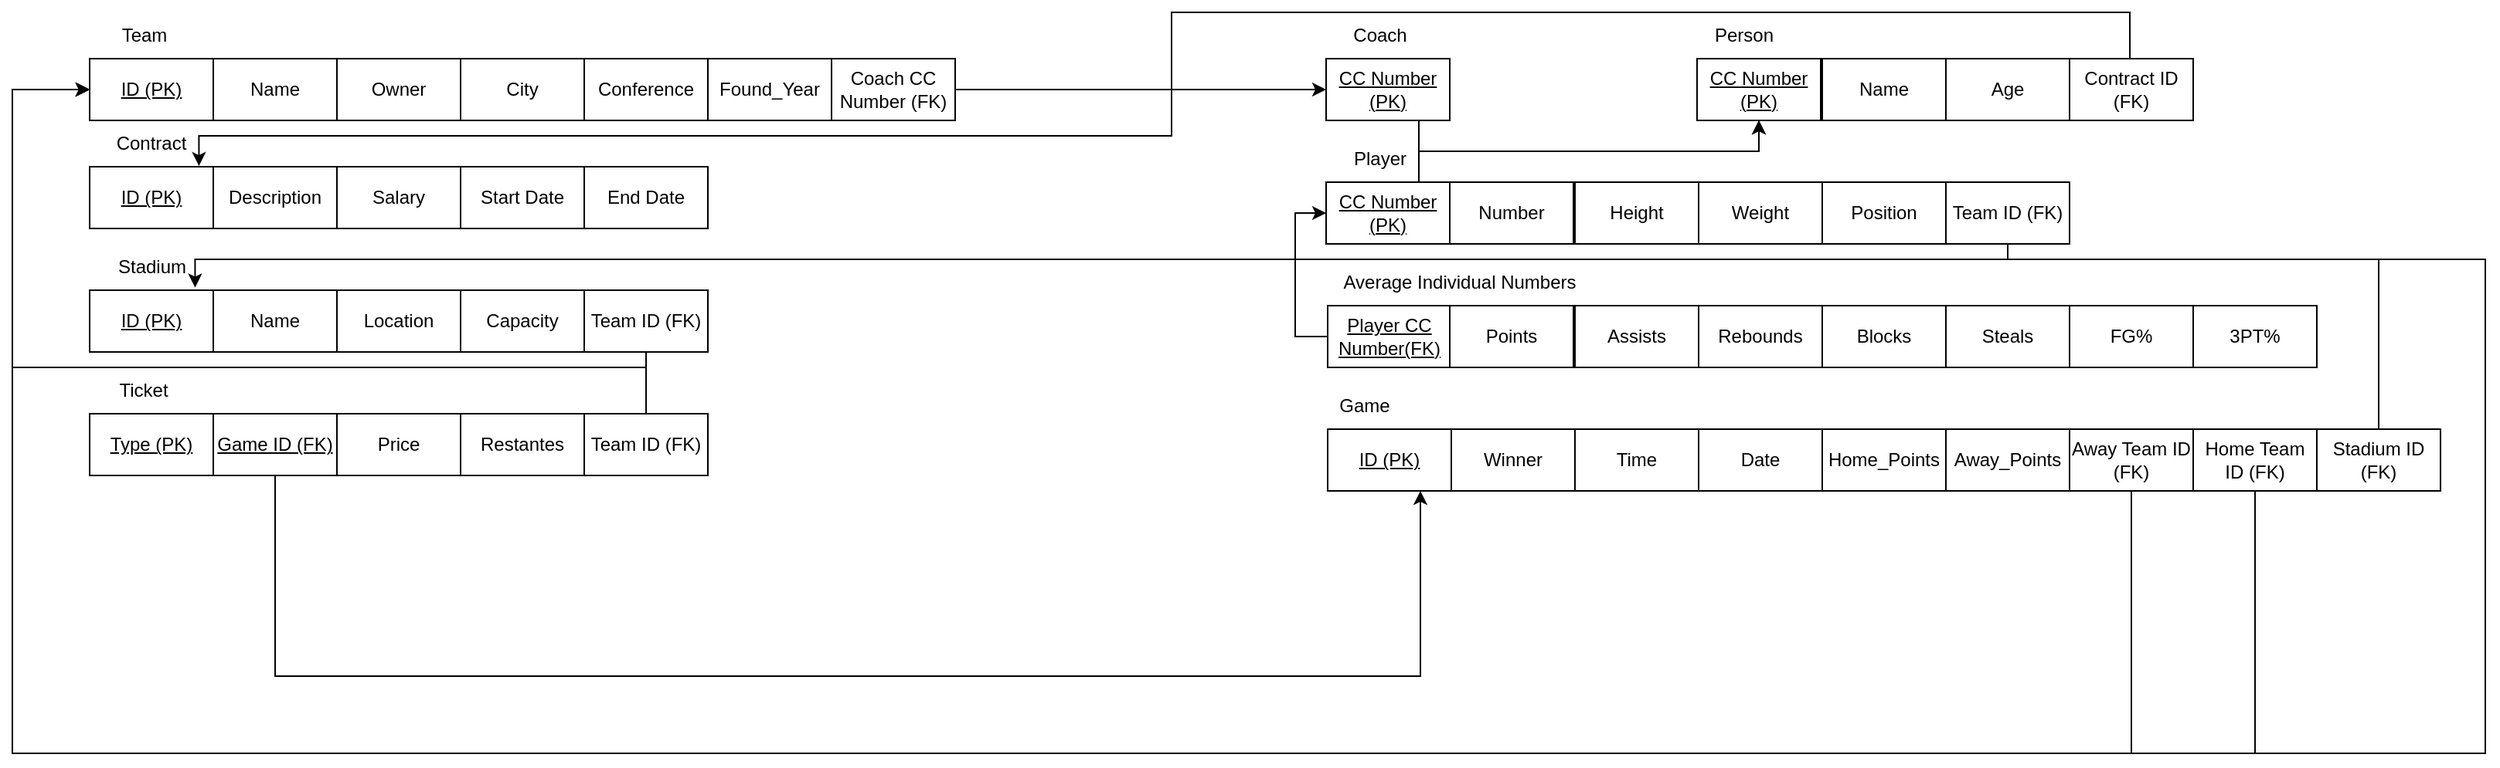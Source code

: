 <mxfile version="21.2.8" type="device">
  <diagram id="oLIgsOWftY_Ah2lZ6WgQ" name="Página-1">
    <mxGraphModel dx="714" dy="777" grid="1" gridSize="10" guides="1" tooltips="1" connect="1" arrows="1" fold="1" page="1" pageScale="1" pageWidth="827" pageHeight="1169" math="0" shadow="0">
      <root>
        <mxCell id="0" />
        <mxCell id="1" parent="0" />
        <mxCell id="G8rt144WM2_cW-RHIFGg-1" value="&lt;u&gt;ID (PK)&lt;/u&gt;" style="rounded=0;whiteSpace=wrap;html=1;" parent="1" vertex="1">
          <mxGeometry x="80" y="40" width="80" height="40" as="geometry" />
        </mxCell>
        <mxCell id="G8rt144WM2_cW-RHIFGg-2" value="Name" style="rounded=0;whiteSpace=wrap;html=1;" parent="1" vertex="1">
          <mxGeometry x="160" y="40" width="80" height="40" as="geometry" />
        </mxCell>
        <mxCell id="G8rt144WM2_cW-RHIFGg-3" value="Owner" style="rounded=0;whiteSpace=wrap;html=1;" parent="1" vertex="1">
          <mxGeometry x="240" y="40" width="80" height="40" as="geometry" />
        </mxCell>
        <mxCell id="G8rt144WM2_cW-RHIFGg-4" value="City" style="rounded=0;whiteSpace=wrap;html=1;" parent="1" vertex="1">
          <mxGeometry x="320" y="40" width="80" height="40" as="geometry" />
        </mxCell>
        <mxCell id="G8rt144WM2_cW-RHIFGg-5" value="Conference" style="rounded=0;whiteSpace=wrap;html=1;" parent="1" vertex="1">
          <mxGeometry x="400" y="40" width="80" height="40" as="geometry" />
        </mxCell>
        <mxCell id="G8rt144WM2_cW-RHIFGg-6" value="Found_Year" style="rounded=0;whiteSpace=wrap;html=1;" parent="1" vertex="1">
          <mxGeometry x="480" y="40" width="80" height="40" as="geometry" />
        </mxCell>
        <mxCell id="G8rt144WM2_cW-RHIFGg-17" value="Stadium" style="text;html=1;strokeColor=none;fillColor=none;align=center;verticalAlign=middle;whiteSpace=wrap;rounded=0;" parent="1" vertex="1">
          <mxGeometry x="70" y="270" width="70" height="30" as="geometry" />
        </mxCell>
        <mxCell id="-yz53DdnQgH6Kex9q1dt-5" style="edgeStyle=orthogonalEdgeStyle;rounded=0;orthogonalLoop=1;jettySize=auto;html=1;exitX=0.5;exitY=1;exitDx=0;exitDy=0;" parent="1" source="G8rt144WM2_cW-RHIFGg-18" edge="1">
          <mxGeometry relative="1" as="geometry">
            <mxPoint x="80" y="60" as="targetPoint" />
            <Array as="points">
              <mxPoint x="440" y="240" />
              <mxPoint x="30" y="240" />
              <mxPoint x="30" y="60" />
            </Array>
          </mxGeometry>
        </mxCell>
        <mxCell id="G8rt144WM2_cW-RHIFGg-18" value="Team ID (FK)" style="rounded=0;whiteSpace=wrap;html=1;" parent="1" vertex="1">
          <mxGeometry x="400" y="190" width="80" height="40" as="geometry" />
        </mxCell>
        <mxCell id="G8rt144WM2_cW-RHIFGg-20" value="Name" style="rounded=0;whiteSpace=wrap;html=1;" parent="1" vertex="1">
          <mxGeometry x="160" y="190" width="80" height="40" as="geometry" />
        </mxCell>
        <mxCell id="G8rt144WM2_cW-RHIFGg-21" value="Location" style="rounded=0;whiteSpace=wrap;html=1;" parent="1" vertex="1">
          <mxGeometry x="240" y="190" width="80" height="40" as="geometry" />
        </mxCell>
        <mxCell id="G8rt144WM2_cW-RHIFGg-22" value="Capacity" style="rounded=0;whiteSpace=wrap;html=1;" parent="1" vertex="1">
          <mxGeometry x="320" y="190" width="80" height="40" as="geometry" />
        </mxCell>
        <mxCell id="G8rt144WM2_cW-RHIFGg-35" value="Coach" style="text;html=1;strokeColor=none;fillColor=none;align=center;verticalAlign=middle;whiteSpace=wrap;rounded=0;" parent="1" vertex="1">
          <mxGeometry x="880" y="10" width="70" height="30" as="geometry" />
        </mxCell>
        <mxCell id="Z7w5hxMgQ1ZSGmzWVv7X-7" style="edgeStyle=orthogonalEdgeStyle;rounded=0;orthogonalLoop=1;jettySize=auto;html=1;exitX=0.75;exitY=1;exitDx=0;exitDy=0;entryX=0.5;entryY=1;entryDx=0;entryDy=0;" parent="1" source="G8rt144WM2_cW-RHIFGg-37" target="Z7w5hxMgQ1ZSGmzWVv7X-8" edge="1">
          <mxGeometry relative="1" as="geometry">
            <mxPoint x="560" y="480" as="targetPoint" />
          </mxGeometry>
        </mxCell>
        <mxCell id="G8rt144WM2_cW-RHIFGg-37" value="&lt;u&gt;CC Number (PK)&lt;/u&gt;" style="rounded=0;whiteSpace=wrap;html=1;" parent="1" vertex="1">
          <mxGeometry x="880" y="40" width="80" height="40" as="geometry" />
        </mxCell>
        <mxCell id="G8rt144WM2_cW-RHIFGg-42" value="Player" style="text;html=1;strokeColor=none;fillColor=none;align=center;verticalAlign=middle;whiteSpace=wrap;rounded=0;" parent="1" vertex="1">
          <mxGeometry x="880" y="90" width="70" height="30" as="geometry" />
        </mxCell>
        <mxCell id="G8rt144WM2_cW-RHIFGg-126" style="edgeStyle=orthogonalEdgeStyle;rounded=0;orthogonalLoop=1;jettySize=auto;html=1;exitX=0.5;exitY=1;exitDx=0;exitDy=0;entryX=0;entryY=0.5;entryDx=0;entryDy=0;" parent="1" source="G8rt144WM2_cW-RHIFGg-43" target="G8rt144WM2_cW-RHIFGg-1" edge="1">
          <mxGeometry relative="1" as="geometry">
            <Array as="points">
              <mxPoint x="1321" y="170" />
              <mxPoint x="1630" y="170" />
              <mxPoint x="1630" y="490" />
              <mxPoint x="30" y="490" />
              <mxPoint x="30" y="60" />
            </Array>
          </mxGeometry>
        </mxCell>
        <mxCell id="G8rt144WM2_cW-RHIFGg-43" value="Team ID (FK)" style="rounded=0;whiteSpace=wrap;html=1;" parent="1" vertex="1">
          <mxGeometry x="1281" y="120" width="80" height="40" as="geometry" />
        </mxCell>
        <mxCell id="G8rt144WM2_cW-RHIFGg-46" value="Number" style="rounded=0;whiteSpace=wrap;html=1;" parent="1" vertex="1">
          <mxGeometry x="960" y="120" width="80" height="40" as="geometry" />
        </mxCell>
        <mxCell id="G8rt144WM2_cW-RHIFGg-47" value="Height" style="rounded=0;whiteSpace=wrap;html=1;" parent="1" vertex="1">
          <mxGeometry x="1041" y="120" width="80" height="40" as="geometry" />
        </mxCell>
        <mxCell id="G8rt144WM2_cW-RHIFGg-48" value="Weight" style="rounded=0;whiteSpace=wrap;html=1;" parent="1" vertex="1">
          <mxGeometry x="1121" y="120" width="80" height="40" as="geometry" />
        </mxCell>
        <mxCell id="G8rt144WM2_cW-RHIFGg-49" value="Position" style="rounded=0;whiteSpace=wrap;html=1;" parent="1" vertex="1">
          <mxGeometry x="1201" y="120" width="80" height="40" as="geometry" />
        </mxCell>
        <mxCell id="G8rt144WM2_cW-RHIFGg-62" value="Contract" style="text;html=1;strokeColor=none;fillColor=none;align=center;verticalAlign=middle;whiteSpace=wrap;rounded=0;" parent="1" vertex="1">
          <mxGeometry x="85" y="80" width="70" height="30" as="geometry" />
        </mxCell>
        <mxCell id="G8rt144WM2_cW-RHIFGg-128" style="edgeStyle=orthogonalEdgeStyle;rounded=0;orthogonalLoop=1;jettySize=auto;html=1;entryX=0.488;entryY=0;entryDx=0;entryDy=0;endArrow=none;endFill=0;startArrow=classic;startFill=1;exitX=0.884;exitY=-0.013;exitDx=0;exitDy=0;exitPerimeter=0;entryPerimeter=0;" parent="1" source="G8rt144WM2_cW-RHIFGg-88" target="G8rt144WM2_cW-RHIFGg-127" edge="1">
          <mxGeometry relative="1" as="geometry">
            <Array as="points">
              <mxPoint x="151" y="90" />
              <mxPoint x="780" y="90" />
              <mxPoint x="780" y="10" />
              <mxPoint x="1400" y="10" />
            </Array>
          </mxGeometry>
        </mxCell>
        <mxCell id="G8rt144WM2_cW-RHIFGg-65" value="Start Date" style="rounded=0;whiteSpace=wrap;html=1;" parent="1" vertex="1">
          <mxGeometry x="320" y="110" width="80" height="40" as="geometry" />
        </mxCell>
        <mxCell id="G8rt144WM2_cW-RHIFGg-66" value="End Date" style="rounded=0;whiteSpace=wrap;html=1;" parent="1" vertex="1">
          <mxGeometry x="400" y="110" width="80" height="40" as="geometry" />
        </mxCell>
        <mxCell id="G8rt144WM2_cW-RHIFGg-67" value="Description" style="rounded=0;whiteSpace=wrap;html=1;" parent="1" vertex="1">
          <mxGeometry x="160" y="110" width="80" height="40" as="geometry" />
        </mxCell>
        <mxCell id="G8rt144WM2_cW-RHIFGg-68" value="Salary" style="rounded=0;whiteSpace=wrap;html=1;" parent="1" vertex="1">
          <mxGeometry x="240" y="110" width="80" height="40" as="geometry" />
        </mxCell>
        <mxCell id="G8rt144WM2_cW-RHIFGg-71" value="Game" style="text;html=1;strokeColor=none;fillColor=none;align=center;verticalAlign=middle;whiteSpace=wrap;rounded=0;" parent="1" vertex="1">
          <mxGeometry x="870" y="250" width="70" height="30" as="geometry" />
        </mxCell>
        <mxCell id="G8rt144WM2_cW-RHIFGg-72" value="&lt;u&gt;ID (PK)&lt;/u&gt;" style="rounded=0;whiteSpace=wrap;html=1;" parent="1" vertex="1">
          <mxGeometry x="881" y="280" width="80" height="40" as="geometry" />
        </mxCell>
        <mxCell id="G8rt144WM2_cW-RHIFGg-120" style="edgeStyle=orthogonalEdgeStyle;rounded=0;orthogonalLoop=1;jettySize=auto;html=1;exitX=0.5;exitY=1;exitDx=0;exitDy=0;entryX=0;entryY=0.5;entryDx=0;entryDy=0;" parent="1" source="G8rt144WM2_cW-RHIFGg-73" target="G8rt144WM2_cW-RHIFGg-1" edge="1">
          <mxGeometry relative="1" as="geometry">
            <Array as="points">
              <mxPoint x="1481" y="490" />
              <mxPoint x="30" y="490" />
              <mxPoint x="30" y="60" />
            </Array>
          </mxGeometry>
        </mxCell>
        <mxCell id="G8rt144WM2_cW-RHIFGg-73" value="Home Team ID (FK)" style="rounded=0;whiteSpace=wrap;html=1;" parent="1" vertex="1">
          <mxGeometry x="1441" y="280" width="80" height="40" as="geometry" />
        </mxCell>
        <mxCell id="G8rt144WM2_cW-RHIFGg-119" style="edgeStyle=orthogonalEdgeStyle;rounded=0;orthogonalLoop=1;jettySize=auto;html=1;exitX=0.5;exitY=1;exitDx=0;exitDy=0;entryX=0;entryY=0.5;entryDx=0;entryDy=0;" parent="1" source="G8rt144WM2_cW-RHIFGg-74" target="G8rt144WM2_cW-RHIFGg-1" edge="1">
          <mxGeometry relative="1" as="geometry">
            <Array as="points">
              <mxPoint x="1401" y="490" />
              <mxPoint x="30" y="490" />
              <mxPoint x="30" y="60" />
            </Array>
          </mxGeometry>
        </mxCell>
        <mxCell id="G8rt144WM2_cW-RHIFGg-74" value="Away Team ID (FK)" style="rounded=0;whiteSpace=wrap;html=1;" parent="1" vertex="1">
          <mxGeometry x="1361" y="280" width="80" height="40" as="geometry" />
        </mxCell>
        <mxCell id="G8rt144WM2_cW-RHIFGg-75" value="Winner" style="rounded=0;whiteSpace=wrap;html=1;" parent="1" vertex="1">
          <mxGeometry x="961" y="280" width="80" height="40" as="geometry" />
        </mxCell>
        <mxCell id="G8rt144WM2_cW-RHIFGg-77" value="Date" style="rounded=0;whiteSpace=wrap;html=1;" parent="1" vertex="1">
          <mxGeometry x="1121" y="280" width="80" height="40" as="geometry" />
        </mxCell>
        <mxCell id="G8rt144WM2_cW-RHIFGg-88" value="&lt;u&gt;ID (PK)&lt;/u&gt;" style="whiteSpace=wrap;html=1;" parent="1" vertex="1">
          <mxGeometry x="80" y="110" width="80" height="40" as="geometry" />
        </mxCell>
        <mxCell id="G8rt144WM2_cW-RHIFGg-90" value="Ticket" style="text;html=1;strokeColor=none;fillColor=none;align=center;verticalAlign=middle;whiteSpace=wrap;rounded=0;" parent="1" vertex="1">
          <mxGeometry x="80" y="240" width="70" height="30" as="geometry" />
        </mxCell>
        <mxCell id="G8rt144WM2_cW-RHIFGg-91" value="&lt;u&gt;Type (PK)&lt;/u&gt;" style="rounded=0;whiteSpace=wrap;html=1;" parent="1" vertex="1">
          <mxGeometry x="80" y="270" width="80" height="40" as="geometry" />
        </mxCell>
        <mxCell id="G8rt144WM2_cW-RHIFGg-122" style="edgeStyle=orthogonalEdgeStyle;rounded=0;orthogonalLoop=1;jettySize=auto;html=1;exitX=0.5;exitY=1;exitDx=0;exitDy=0;entryX=0.75;entryY=1;entryDx=0;entryDy=0;" parent="1" source="G8rt144WM2_cW-RHIFGg-92" target="G8rt144WM2_cW-RHIFGg-72" edge="1">
          <mxGeometry relative="1" as="geometry">
            <Array as="points">
              <mxPoint x="200" y="440" />
              <mxPoint x="941" y="440" />
            </Array>
          </mxGeometry>
        </mxCell>
        <mxCell id="G8rt144WM2_cW-RHIFGg-92" value="Game ID (FK)" style="rounded=0;whiteSpace=wrap;html=1;fontStyle=4" parent="1" vertex="1">
          <mxGeometry x="160" y="270" width="80" height="40" as="geometry" />
        </mxCell>
        <mxCell id="G8rt144WM2_cW-RHIFGg-94" value="&lt;u&gt;ID (PK)&lt;/u&gt;" style="rounded=0;whiteSpace=wrap;html=1;" parent="1" vertex="1">
          <mxGeometry x="80" y="190" width="80" height="40" as="geometry" />
        </mxCell>
        <mxCell id="G8rt144WM2_cW-RHIFGg-97" value="Price" style="rounded=0;whiteSpace=wrap;html=1;" parent="1" vertex="1">
          <mxGeometry x="240" y="270" width="80" height="40" as="geometry" />
        </mxCell>
        <mxCell id="G8rt144WM2_cW-RHIFGg-102" value="Team" style="text;html=1;align=center;verticalAlign=middle;resizable=0;points=[];autosize=1;strokeColor=none;fillColor=none;" parent="1" vertex="1">
          <mxGeometry x="90" y="10" width="50" height="30" as="geometry" />
        </mxCell>
        <mxCell id="G8rt144WM2_cW-RHIFGg-116" style="edgeStyle=orthogonalEdgeStyle;rounded=0;orthogonalLoop=1;jettySize=auto;html=1;exitX=0.5;exitY=0;exitDx=0;exitDy=0;entryX=0;entryY=0.5;entryDx=0;entryDy=0;" parent="1" source="G8rt144WM2_cW-RHIFGg-115" target="G8rt144WM2_cW-RHIFGg-1" edge="1">
          <mxGeometry relative="1" as="geometry">
            <Array as="points">
              <mxPoint x="440" y="240" />
              <mxPoint x="30" y="240" />
              <mxPoint x="30" y="60" />
            </Array>
          </mxGeometry>
        </mxCell>
        <mxCell id="G8rt144WM2_cW-RHIFGg-115" value="Team ID (FK)" style="rounded=0;whiteSpace=wrap;html=1;" parent="1" vertex="1">
          <mxGeometry x="400" y="270" width="80" height="40" as="geometry" />
        </mxCell>
        <mxCell id="G8rt144WM2_cW-RHIFGg-118" value="Time" style="rounded=0;whiteSpace=wrap;html=1;" parent="1" vertex="1">
          <mxGeometry x="1041" y="280" width="80" height="40" as="geometry" />
        </mxCell>
        <mxCell id="G8rt144WM2_cW-RHIFGg-127" value="Contract ID (FK)" style="rounded=0;whiteSpace=wrap;html=1;" parent="1" vertex="1">
          <mxGeometry x="1361" y="40" width="80" height="40" as="geometry" />
        </mxCell>
        <mxCell id="G8rt144WM2_cW-RHIFGg-130" style="edgeStyle=orthogonalEdgeStyle;rounded=0;orthogonalLoop=1;jettySize=auto;html=1;exitX=1;exitY=0.5;exitDx=0;exitDy=0;entryX=0;entryY=0.5;entryDx=0;entryDy=0;" parent="1" source="xIJRfMv0uM2f2h_o9VfL-2" target="G8rt144WM2_cW-RHIFGg-37" edge="1">
          <mxGeometry relative="1" as="geometry">
            <Array as="points" />
            <mxPoint x="700" y="80" as="sourcePoint" />
          </mxGeometry>
        </mxCell>
        <mxCell id="KJiCYu2wYnRPmAsTG2tg-2" style="edgeStyle=orthogonalEdgeStyle;rounded=0;orthogonalLoop=1;jettySize=auto;html=1;exitX=0.5;exitY=0;exitDx=0;exitDy=0;entryX=0.853;entryY=-0.044;entryDx=0;entryDy=0;entryPerimeter=0;" parent="1" source="KJiCYu2wYnRPmAsTG2tg-1" target="G8rt144WM2_cW-RHIFGg-94" edge="1">
          <mxGeometry relative="1" as="geometry">
            <Array as="points">
              <mxPoint x="1561" y="170" />
              <mxPoint x="148" y="170" />
            </Array>
          </mxGeometry>
        </mxCell>
        <mxCell id="KJiCYu2wYnRPmAsTG2tg-1" value="Stadium ID (FK)" style="rounded=0;whiteSpace=wrap;html=1;" parent="1" vertex="1">
          <mxGeometry x="1521" y="280" width="80" height="40" as="geometry" />
        </mxCell>
        <mxCell id="Z7w5hxMgQ1ZSGmzWVv7X-1" value="Person" style="text;html=1;align=center;verticalAlign=middle;resizable=0;points=[];autosize=1;strokeColor=none;fillColor=none;" parent="1" vertex="1">
          <mxGeometry x="1120" y="10" width="60" height="30" as="geometry" />
        </mxCell>
        <mxCell id="Z7w5hxMgQ1ZSGmzWVv7X-2" value="Age" style="rounded=0;whiteSpace=wrap;html=1;" parent="1" vertex="1">
          <mxGeometry x="1281" y="40" width="80" height="40" as="geometry" />
        </mxCell>
        <mxCell id="Z7w5hxMgQ1ZSGmzWVv7X-3" value="Name" style="rounded=0;whiteSpace=wrap;html=1;" parent="1" vertex="1">
          <mxGeometry x="1201" y="40" width="80" height="40" as="geometry" />
        </mxCell>
        <mxCell id="Z7w5hxMgQ1ZSGmzWVv7X-6" style="edgeStyle=orthogonalEdgeStyle;rounded=0;orthogonalLoop=1;jettySize=auto;html=1;exitX=0.75;exitY=0;exitDx=0;exitDy=0;entryX=0.5;entryY=1;entryDx=0;entryDy=0;" parent="1" source="Z7w5hxMgQ1ZSGmzWVv7X-5" target="Z7w5hxMgQ1ZSGmzWVv7X-8" edge="1">
          <mxGeometry relative="1" as="geometry">
            <mxPoint x="560" y="480" as="targetPoint" />
          </mxGeometry>
        </mxCell>
        <mxCell id="Z7w5hxMgQ1ZSGmzWVv7X-5" value="&lt;u&gt;CC Number (PK)&lt;/u&gt;" style="rounded=0;whiteSpace=wrap;html=1;" parent="1" vertex="1">
          <mxGeometry x="880" y="120" width="80" height="40" as="geometry" />
        </mxCell>
        <mxCell id="Z7w5hxMgQ1ZSGmzWVv7X-8" value="&lt;u&gt;CC Number (PK)&lt;/u&gt;" style="rounded=0;whiteSpace=wrap;html=1;" parent="1" vertex="1">
          <mxGeometry x="1120" y="40" width="80" height="40" as="geometry" />
        </mxCell>
        <mxCell id="xIJRfMv0uM2f2h_o9VfL-2" value="Coach CC Number (FK)" style="rounded=0;whiteSpace=wrap;html=1;" parent="1" vertex="1">
          <mxGeometry x="560" y="40" width="80" height="40" as="geometry" />
        </mxCell>
        <mxCell id="Ai_2hOqKXVwBx2akgkYQ-2" value="Average Individual Numbers" style="text;html=1;align=center;verticalAlign=middle;resizable=0;points=[];autosize=1;strokeColor=none;fillColor=none;" parent="1" vertex="1">
          <mxGeometry x="881" y="170" width="170" height="30" as="geometry" />
        </mxCell>
        <mxCell id="-yz53DdnQgH6Kex9q1dt-2" style="edgeStyle=orthogonalEdgeStyle;rounded=0;orthogonalLoop=1;jettySize=auto;html=1;exitX=0;exitY=0.5;exitDx=0;exitDy=0;entryX=0;entryY=0.5;entryDx=0;entryDy=0;" parent="1" source="Ai_2hOqKXVwBx2akgkYQ-3" target="Z7w5hxMgQ1ZSGmzWVv7X-5" edge="1">
          <mxGeometry relative="1" as="geometry" />
        </mxCell>
        <mxCell id="Ai_2hOqKXVwBx2akgkYQ-3" value="Player CC Number(FK)" style="rounded=0;whiteSpace=wrap;html=1;fontStyle=4" parent="1" vertex="1">
          <mxGeometry x="881" y="200" width="80" height="40" as="geometry" />
        </mxCell>
        <mxCell id="Ai_2hOqKXVwBx2akgkYQ-12" value="FG%" style="whiteSpace=wrap;html=1;fontStyle=0" parent="1" vertex="1">
          <mxGeometry x="1361" y="200" width="80" height="40" as="geometry" />
        </mxCell>
        <mxCell id="Ai_2hOqKXVwBx2akgkYQ-13" value="Steals" style="whiteSpace=wrap;html=1;fontStyle=0" parent="1" vertex="1">
          <mxGeometry x="1281" y="200" width="80" height="40" as="geometry" />
        </mxCell>
        <mxCell id="Ai_2hOqKXVwBx2akgkYQ-14" value="Blocks" style="whiteSpace=wrap;html=1;fontStyle=0" parent="1" vertex="1">
          <mxGeometry x="1201" y="200" width="80" height="40" as="geometry" />
        </mxCell>
        <mxCell id="Ai_2hOqKXVwBx2akgkYQ-15" value="Rebounds" style="whiteSpace=wrap;html=1;fontStyle=0" parent="1" vertex="1">
          <mxGeometry x="1121" y="200" width="80" height="40" as="geometry" />
        </mxCell>
        <mxCell id="Ai_2hOqKXVwBx2akgkYQ-16" value="Assists" style="whiteSpace=wrap;html=1;fontStyle=0" parent="1" vertex="1">
          <mxGeometry x="1041" y="200" width="80" height="40" as="geometry" />
        </mxCell>
        <mxCell id="Ai_2hOqKXVwBx2akgkYQ-17" value="Points" style="whiteSpace=wrap;html=1;fontStyle=0" parent="1" vertex="1">
          <mxGeometry x="960" y="200" width="80" height="40" as="geometry" />
        </mxCell>
        <mxCell id="Ai_2hOqKXVwBx2akgkYQ-18" value="3PT%" style="whiteSpace=wrap;html=1;fontStyle=0" parent="1" vertex="1">
          <mxGeometry x="1441" y="200" width="80" height="40" as="geometry" />
        </mxCell>
        <mxCell id="6e7BmMg7MlqfeMEdwvdw-1" value="Restantes" style="rounded=0;whiteSpace=wrap;html=1;" parent="1" vertex="1">
          <mxGeometry x="320" y="270" width="80" height="40" as="geometry" />
        </mxCell>
        <mxCell id="-yz53DdnQgH6Kex9q1dt-6" value="Stadium" style="text;html=1;align=center;verticalAlign=middle;resizable=0;points=[];autosize=1;strokeColor=none;fillColor=none;" parent="1" vertex="1">
          <mxGeometry x="85" y="160" width="70" height="30" as="geometry" />
        </mxCell>
        <mxCell id="IqHeXe1o2WIHAdj6NB1r-1" value="Home_Points" style="rounded=0;whiteSpace=wrap;html=1;" parent="1" vertex="1">
          <mxGeometry x="1201" y="280" width="80" height="40" as="geometry" />
        </mxCell>
        <mxCell id="IqHeXe1o2WIHAdj6NB1r-2" value="Away_Points" style="rounded=0;whiteSpace=wrap;html=1;" parent="1" vertex="1">
          <mxGeometry x="1281" y="280" width="80" height="40" as="geometry" />
        </mxCell>
      </root>
    </mxGraphModel>
  </diagram>
</mxfile>

